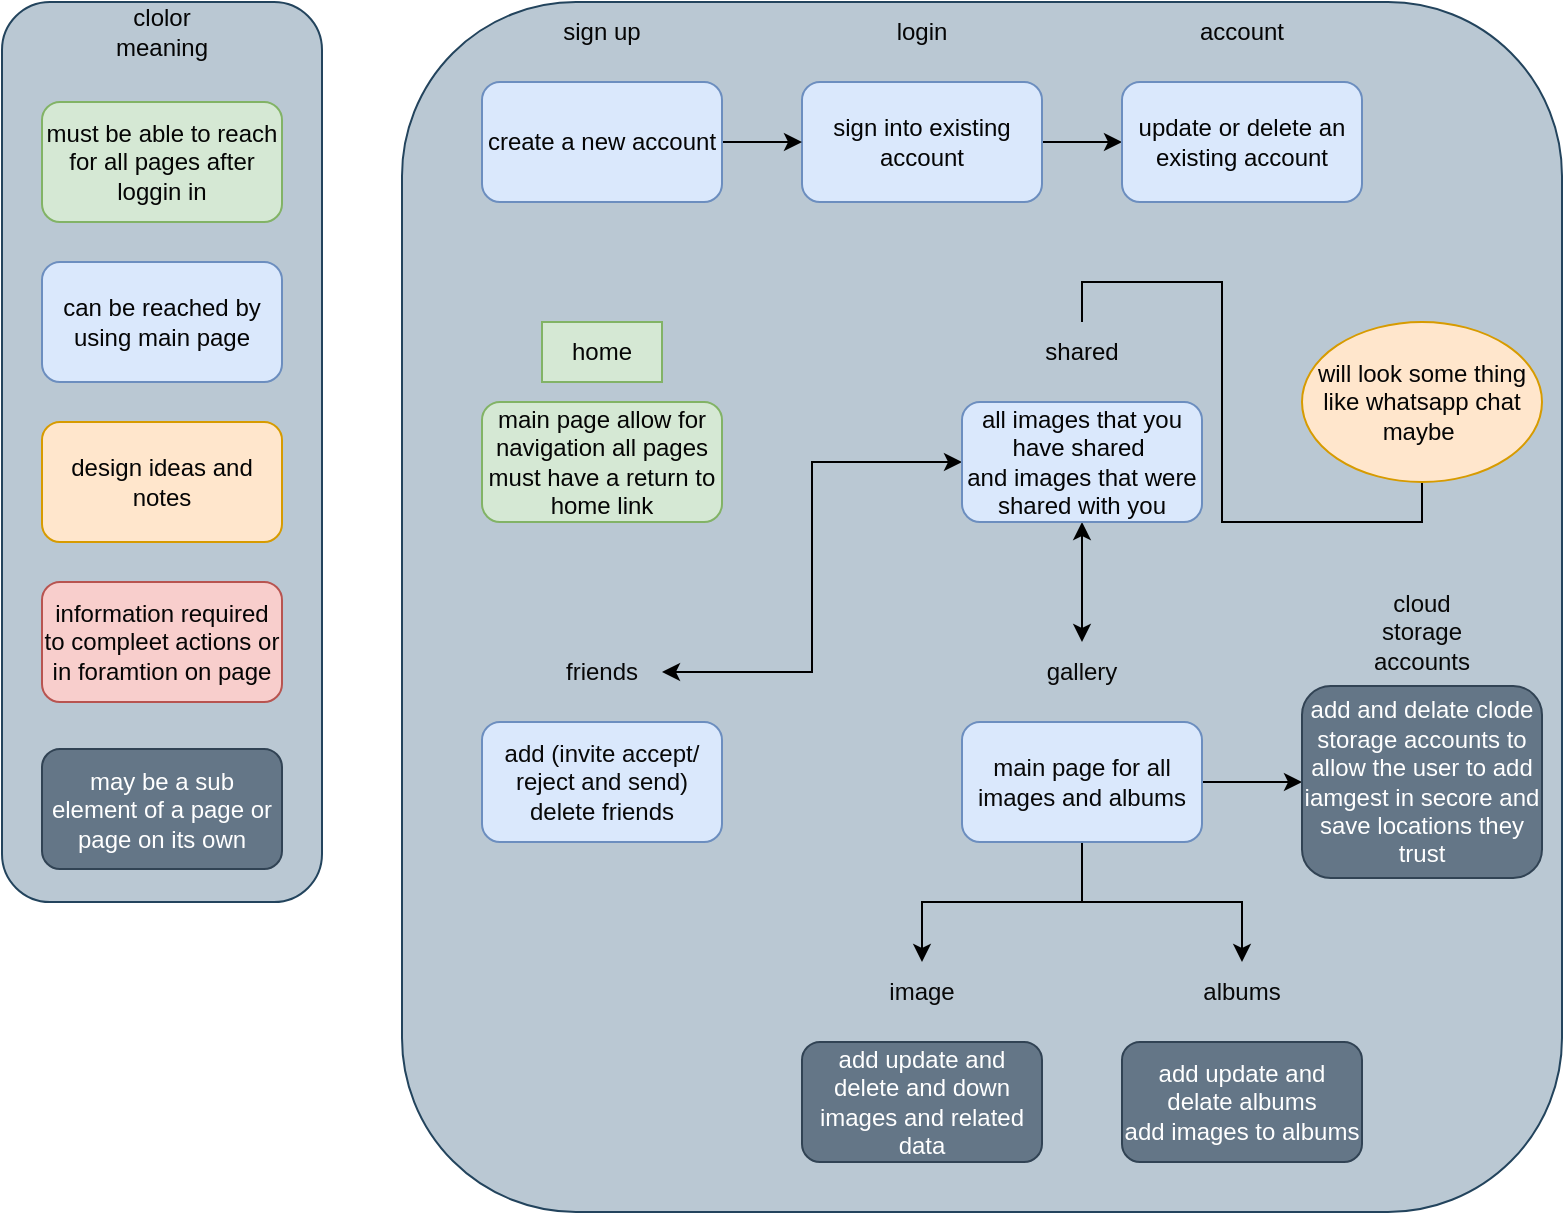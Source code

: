 <mxfile version="15.4.0" type="device"><diagram id="KB8_79zeTcDKYAKJCy5x" name="Page-1"><mxGraphModel dx="1306" dy="425" grid="1" gridSize="10" guides="1" tooltips="1" connect="1" arrows="1" fold="1" page="1" pageScale="1" pageWidth="583" pageHeight="827" math="0" shadow="0"><root><mxCell id="0"/><mxCell id="1" parent="0"/><mxCell id="OawN1VPSvl4xbyp3rkmv-34" value="" style="rounded=1;whiteSpace=wrap;html=1;fillColor=#bac8d3;strokeColor=#23445d;" parent="1" vertex="1"><mxGeometry y="40" width="580" height="605" as="geometry"/></mxCell><mxCell id="OawN1VPSvl4xbyp3rkmv-33" value="" style="rounded=1;whiteSpace=wrap;html=1;fillColor=#bac8d3;strokeColor=#23445d;" parent="1" vertex="1"><mxGeometry x="-200" y="40" width="160" height="450" as="geometry"/></mxCell><mxCell id="OawN1VPSvl4xbyp3rkmv-21" style="edgeStyle=orthogonalEdgeStyle;rounded=0;orthogonalLoop=1;jettySize=auto;html=1;fontColor=#050505;" parent="1" source="OawN1VPSvl4xbyp3rkmv-1" target="OawN1VPSvl4xbyp3rkmv-12" edge="1"><mxGeometry relative="1" as="geometry"/></mxCell><mxCell id="OawN1VPSvl4xbyp3rkmv-1" value="sign into existing account" style="rounded=1;whiteSpace=wrap;html=1;fillColor=#dae8fc;strokeColor=#6c8ebf;fontColor=#050505;" parent="1" vertex="1"><mxGeometry x="200" y="80" width="120" height="60" as="geometry"/></mxCell><mxCell id="OawN1VPSvl4xbyp3rkmv-2" value="login" style="text;html=1;strokeColor=none;fillColor=none;align=center;verticalAlign=middle;whiteSpace=wrap;rounded=0;fontColor=#050505;" parent="1" vertex="1"><mxGeometry x="230" y="40" width="60" height="30" as="geometry"/></mxCell><mxCell id="OawN1VPSvl4xbyp3rkmv-20" style="edgeStyle=orthogonalEdgeStyle;rounded=0;orthogonalLoop=1;jettySize=auto;html=1;fontColor=#050505;" parent="1" source="OawN1VPSvl4xbyp3rkmv-3" target="OawN1VPSvl4xbyp3rkmv-1" edge="1"><mxGeometry relative="1" as="geometry"/></mxCell><mxCell id="OawN1VPSvl4xbyp3rkmv-3" value="create a new account" style="rounded=1;whiteSpace=wrap;html=1;fillColor=#dae8fc;strokeColor=#6c8ebf;fontColor=#050505;" parent="1" vertex="1"><mxGeometry x="40" y="80" width="120" height="60" as="geometry"/></mxCell><mxCell id="OawN1VPSvl4xbyp3rkmv-4" value="sign up" style="text;html=1;strokeColor=none;fillColor=none;align=center;verticalAlign=middle;whiteSpace=wrap;rounded=0;fontColor=#050505;" parent="1" vertex="1"><mxGeometry x="70" y="40" width="60" height="30" as="geometry"/></mxCell><mxCell id="OawN1VPSvl4xbyp3rkmv-5" value="main page allow for navigation all pages must have a return to home link" style="rounded=1;whiteSpace=wrap;html=1;fillColor=#d5e8d4;strokeColor=#82b366;fontColor=#050505;" parent="1" vertex="1"><mxGeometry x="40" y="240" width="120" height="60" as="geometry"/></mxCell><mxCell id="OawN1VPSvl4xbyp3rkmv-6" value="home" style="text;html=1;strokeColor=#82b366;fillColor=#d5e8d4;align=center;verticalAlign=middle;whiteSpace=wrap;rounded=0;fontColor=#050505;" parent="1" vertex="1"><mxGeometry x="70" y="200" width="60" height="30" as="geometry"/></mxCell><mxCell id="OawN1VPSvl4xbyp3rkmv-7" value="add (invite accept/ reject and send) delete friends" style="rounded=1;whiteSpace=wrap;html=1;fillColor=#dae8fc;strokeColor=#6c8ebf;fontColor=#080808;" parent="1" vertex="1"><mxGeometry x="40" y="400" width="120" height="60" as="geometry"/></mxCell><mxCell id="OawN1VPSvl4xbyp3rkmv-26" style="edgeStyle=orthogonalEdgeStyle;rounded=0;orthogonalLoop=1;jettySize=auto;html=1;entryX=0;entryY=0.5;entryDx=0;entryDy=0;endArrow=classic;endFill=1;fontColor=#050505;startArrow=classic;startFill=1;" parent="1" source="OawN1VPSvl4xbyp3rkmv-8" target="OawN1VPSvl4xbyp3rkmv-22" edge="1"><mxGeometry relative="1" as="geometry"/></mxCell><mxCell id="OawN1VPSvl4xbyp3rkmv-8" value="friends" style="text;html=1;strokeColor=none;fillColor=none;align=center;verticalAlign=middle;whiteSpace=wrap;rounded=0;fontColor=#080808;" parent="1" vertex="1"><mxGeometry x="70" y="360" width="60" height="30" as="geometry"/></mxCell><mxCell id="OawN1VPSvl4xbyp3rkmv-9" value="add update and delate albums&lt;br&gt;add images to albums" style="rounded=1;whiteSpace=wrap;html=1;fillColor=#647687;strokeColor=#314354;fontColor=#ffffff;" parent="1" vertex="1"><mxGeometry x="360" y="560" width="120" height="60" as="geometry"/></mxCell><mxCell id="OawN1VPSvl4xbyp3rkmv-10" value="albums" style="text;html=1;strokeColor=none;fillColor=none;align=center;verticalAlign=middle;whiteSpace=wrap;rounded=0;fontColor=#080808;" parent="1" vertex="1"><mxGeometry x="390" y="520" width="60" height="30" as="geometry"/></mxCell><mxCell id="OawN1VPSvl4xbyp3rkmv-12" value="update or delete an existing account" style="rounded=1;whiteSpace=wrap;html=1;fillColor=#dae8fc;strokeColor=#6c8ebf;fontColor=#050505;" parent="1" vertex="1"><mxGeometry x="360" y="80" width="120" height="60" as="geometry"/></mxCell><mxCell id="OawN1VPSvl4xbyp3rkmv-13" value="account" style="text;html=1;strokeColor=none;fillColor=none;align=center;verticalAlign=middle;whiteSpace=wrap;rounded=0;fontColor=#050505;" parent="1" vertex="1"><mxGeometry x="390" y="40" width="60" height="30" as="geometry"/></mxCell><mxCell id="OawN1VPSvl4xbyp3rkmv-14" value="add update and delete and down images and related data" style="rounded=1;whiteSpace=wrap;html=1;fillColor=#647687;strokeColor=#314354;fontColor=#ffffff;" parent="1" vertex="1"><mxGeometry x="200" y="560" width="120" height="60" as="geometry"/></mxCell><mxCell id="OawN1VPSvl4xbyp3rkmv-15" value="image" style="text;html=1;strokeColor=none;fillColor=none;align=center;verticalAlign=middle;whiteSpace=wrap;rounded=0;fontColor=#080808;" parent="1" vertex="1"><mxGeometry x="230" y="520" width="60" height="30" as="geometry"/></mxCell><mxCell id="OawN1VPSvl4xbyp3rkmv-18" style="edgeStyle=orthogonalEdgeStyle;rounded=0;orthogonalLoop=1;jettySize=auto;html=1;fontColor=#080808;" parent="1" source="OawN1VPSvl4xbyp3rkmv-16" target="OawN1VPSvl4xbyp3rkmv-15" edge="1"><mxGeometry relative="1" as="geometry"/></mxCell><mxCell id="OawN1VPSvl4xbyp3rkmv-19" style="edgeStyle=orthogonalEdgeStyle;rounded=0;orthogonalLoop=1;jettySize=auto;html=1;entryX=0.5;entryY=0;entryDx=0;entryDy=0;fontColor=#080808;" parent="1" source="OawN1VPSvl4xbyp3rkmv-16" target="OawN1VPSvl4xbyp3rkmv-10" edge="1"><mxGeometry relative="1" as="geometry"/></mxCell><mxCell id="_eNFctBWhhali5Pf0smE-4" style="edgeStyle=orthogonalEdgeStyle;rounded=0;orthogonalLoop=1;jettySize=auto;html=1;exitX=1;exitY=0.5;exitDx=0;exitDy=0;entryX=0;entryY=0.5;entryDx=0;entryDy=0;fontColor=#080808;" edge="1" parent="1" source="OawN1VPSvl4xbyp3rkmv-16" target="2"><mxGeometry relative="1" as="geometry"/></mxCell><mxCell id="OawN1VPSvl4xbyp3rkmv-16" value="main page for all images and albums" style="rounded=1;whiteSpace=wrap;html=1;fillColor=#dae8fc;strokeColor=#6c8ebf;fontColor=#080808;" parent="1" vertex="1"><mxGeometry x="280" y="400" width="120" height="60" as="geometry"/></mxCell><mxCell id="OawN1VPSvl4xbyp3rkmv-27" style="edgeStyle=orthogonalEdgeStyle;rounded=0;orthogonalLoop=1;jettySize=auto;html=1;entryX=0.5;entryY=1;entryDx=0;entryDy=0;endArrow=classic;endFill=1;fontColor=#050505;startArrow=classic;startFill=1;" parent="1" source="OawN1VPSvl4xbyp3rkmv-17" target="OawN1VPSvl4xbyp3rkmv-22" edge="1"><mxGeometry relative="1" as="geometry"/></mxCell><mxCell id="OawN1VPSvl4xbyp3rkmv-17" value="gallery" style="text;html=1;strokeColor=none;fillColor=none;align=center;verticalAlign=middle;whiteSpace=wrap;rounded=0;fontColor=#080808;" parent="1" vertex="1"><mxGeometry x="310" y="360" width="60" height="30" as="geometry"/></mxCell><mxCell id="OawN1VPSvl4xbyp3rkmv-22" value="all images that you have shared&amp;nbsp;&lt;br&gt;and images that were shared with you" style="rounded=1;whiteSpace=wrap;html=1;fillColor=#dae8fc;strokeColor=#6c8ebf;fontColor=#050505;" parent="1" vertex="1"><mxGeometry x="280" y="240" width="120" height="60" as="geometry"/></mxCell><mxCell id="OawN1VPSvl4xbyp3rkmv-23" value="shared" style="text;html=1;strokeColor=none;fillColor=none;align=center;verticalAlign=middle;whiteSpace=wrap;rounded=0;fontColor=#050505;" parent="1" vertex="1"><mxGeometry x="310" y="200" width="60" height="30" as="geometry"/></mxCell><mxCell id="OawN1VPSvl4xbyp3rkmv-25" style="edgeStyle=orthogonalEdgeStyle;rounded=0;orthogonalLoop=1;jettySize=auto;html=1;exitX=0.5;exitY=1;exitDx=0;exitDy=0;entryX=0.5;entryY=0;entryDx=0;entryDy=0;endArrow=none;endFill=0;fontColor=#050505;" parent="1" source="OawN1VPSvl4xbyp3rkmv-24" target="OawN1VPSvl4xbyp3rkmv-23" edge="1"><mxGeometry relative="1" as="geometry"/></mxCell><mxCell id="OawN1VPSvl4xbyp3rkmv-24" value="will look some thing like whatsapp chat maybe&amp;nbsp;" style="ellipse;whiteSpace=wrap;html=1;fillColor=#ffe6cc;strokeColor=#d79b00;fontColor=#050505;" parent="1" vertex="1"><mxGeometry x="450" y="200" width="120" height="80" as="geometry"/></mxCell><mxCell id="OawN1VPSvl4xbyp3rkmv-28" value="must be able to reach for all pages after loggin in" style="rounded=1;whiteSpace=wrap;html=1;fillColor=#d5e8d4;strokeColor=#82b366;fontColor=#050505;" parent="1" vertex="1"><mxGeometry x="-180" y="90" width="120" height="60" as="geometry"/></mxCell><mxCell id="OawN1VPSvl4xbyp3rkmv-29" value="design ideas and notes" style="rounded=1;whiteSpace=wrap;html=1;fillColor=#ffe6cc;strokeColor=#d79b00;fontColor=#050505;" parent="1" vertex="1"><mxGeometry x="-180" y="250" width="120" height="60" as="geometry"/></mxCell><mxCell id="OawN1VPSvl4xbyp3rkmv-30" value="can be reached by using main page" style="rounded=1;whiteSpace=wrap;html=1;fillColor=#dae8fc;strokeColor=#6c8ebf;fontColor=#050505;" parent="1" vertex="1"><mxGeometry x="-180" y="170" width="120" height="60" as="geometry"/></mxCell><mxCell id="OawN1VPSvl4xbyp3rkmv-31" value="information required to compleet actions or in foramtion on page" style="rounded=1;whiteSpace=wrap;html=1;fillColor=#f8cecc;strokeColor=#b85450;fontColor=#050505;" parent="1" vertex="1"><mxGeometry x="-180" y="330" width="120" height="60" as="geometry"/></mxCell><mxCell id="OawN1VPSvl4xbyp3rkmv-32" value="clolor meaning" style="text;html=1;strokeColor=none;fillColor=none;align=center;verticalAlign=middle;whiteSpace=wrap;rounded=0;fontColor=#050505;" parent="1" vertex="1"><mxGeometry x="-150" y="40" width="60" height="30" as="geometry"/></mxCell><mxCell id="OawN1VPSvl4xbyp3rkmv-35" value="may be a sub element of a page or page on its own" style="rounded=1;whiteSpace=wrap;html=1;fillColor=#647687;strokeColor=#314354;fontColor=#ffffff;" parent="1" vertex="1"><mxGeometry x="-180" y="413.5" width="120" height="60" as="geometry"/></mxCell><mxCell id="2" value="add and delate clode storage accounts to allow the user to add iamgest in secore and save locations they trust" style="rounded=1;whiteSpace=wrap;html=1;fillColor=#647687;strokeColor=#314354;fontColor=#ffffff;" vertex="1" parent="1"><mxGeometry x="450" y="382" width="120" height="96" as="geometry"/></mxCell><mxCell id="3" value="cloud storage accounts" style="text;html=1;strokeColor=none;fillColor=none;align=center;verticalAlign=middle;whiteSpace=wrap;rounded=0;fontColor=#080808;" vertex="1" parent="1"><mxGeometry x="480" y="340" width="60" height="30" as="geometry"/></mxCell></root></mxGraphModel></diagram></mxfile>
